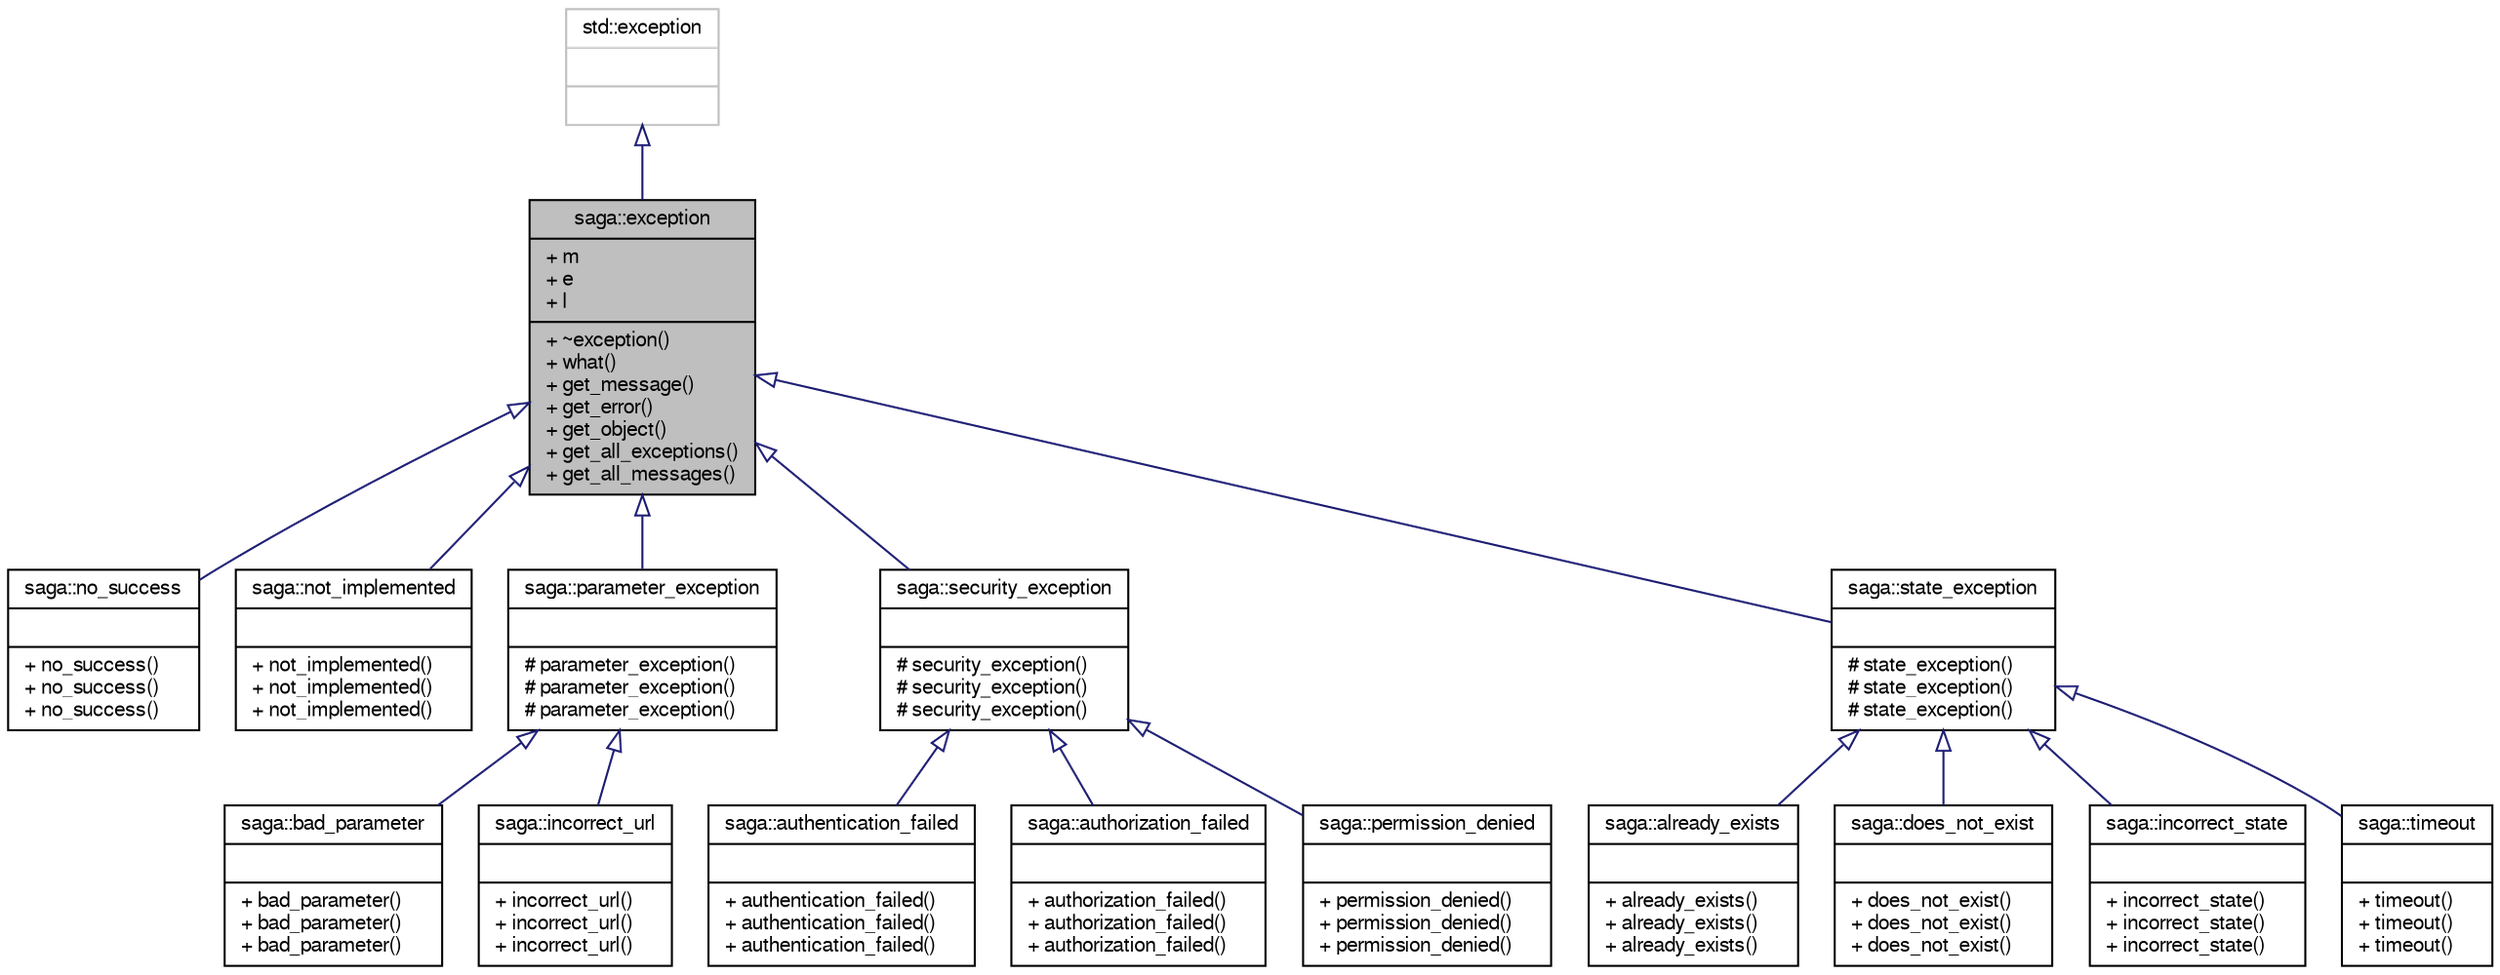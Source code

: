 digraph G
{
  bgcolor="transparent";
  edge [fontname="FreeSans",fontsize="10",labelfontname="FreeSans",labelfontsize="10"];
  node [fontname="FreeSans",fontsize="10",shape=record];
  Node1 [label="{saga::exception\n|+ m\l+ e\l+ l\l|+ ~exception()\l+ what()\l+ get_message()\l+ get_error()\l+ get_object()\l+ get_all_exceptions()\l+ get_all_messages()\l}",height=0.2,width=0.4,color="black", fillcolor="grey75", style="filled" fontcolor="black"];
  Node2 -> Node1 [dir="back",color="midnightblue",fontsize="10",style="solid",arrowtail="onormal",fontname="FreeSans"];
  Node2 [label="{std::exception\n||}",height=0.2,width=0.4,color="grey75",tooltip="STL class."];
  Node1 -> Node3 [dir="back",color="midnightblue",fontsize="10",style="solid",arrowtail="onormal",fontname="FreeSans"];
  Node3 [label="{saga::no_success\n||+ no_success()\l+ no_success()\l+ no_success()\l}",height=0.2,width=0.4,color="black",URL="$classsaga_1_1no__success.html"];
  Node1 -> Node4 [dir="back",color="midnightblue",fontsize="10",style="solid",arrowtail="onormal",fontname="FreeSans"];
  Node4 [label="{saga::not_implemented\n||+ not_implemented()\l+ not_implemented()\l+ not_implemented()\l}",height=0.2,width=0.4,color="black",URL="$classsaga_1_1not__implemented.html"];
  Node1 -> Node5 [dir="back",color="midnightblue",fontsize="10",style="solid",arrowtail="onormal",fontname="FreeSans"];
  Node5 [label="{saga::parameter_exception\n||# parameter_exception()\l# parameter_exception()\l# parameter_exception()\l}",height=0.2,width=0.4,color="black",URL="$classsaga_1_1parameter__exception.html"];
  Node5 -> Node6 [dir="back",color="midnightblue",fontsize="10",style="solid",arrowtail="onormal",fontname="FreeSans"];
  Node6 [label="{saga::bad_parameter\n||+ bad_parameter()\l+ bad_parameter()\l+ bad_parameter()\l}",height=0.2,width=0.4,color="black",URL="$classsaga_1_1bad__parameter.html"];
  Node5 -> Node7 [dir="back",color="midnightblue",fontsize="10",style="solid",arrowtail="onormal",fontname="FreeSans"];
  Node7 [label="{saga::incorrect_url\n||+ incorrect_url()\l+ incorrect_url()\l+ incorrect_url()\l}",height=0.2,width=0.4,color="black",URL="$classsaga_1_1incorrect__url.html"];
  Node1 -> Node8 [dir="back",color="midnightblue",fontsize="10",style="solid",arrowtail="onormal",fontname="FreeSans"];
  Node8 [label="{saga::security_exception\n||# security_exception()\l# security_exception()\l# security_exception()\l}",height=0.2,width=0.4,color="black",URL="$classsaga_1_1security__exception.html"];
  Node8 -> Node9 [dir="back",color="midnightblue",fontsize="10",style="solid",arrowtail="onormal",fontname="FreeSans"];
  Node9 [label="{saga::authentication_failed\n||+ authentication_failed()\l+ authentication_failed()\l+ authentication_failed()\l}",height=0.2,width=0.4,color="black",URL="$classsaga_1_1authentication__failed.html"];
  Node8 -> Node10 [dir="back",color="midnightblue",fontsize="10",style="solid",arrowtail="onormal",fontname="FreeSans"];
  Node10 [label="{saga::authorization_failed\n||+ authorization_failed()\l+ authorization_failed()\l+ authorization_failed()\l}",height=0.2,width=0.4,color="black",URL="$classsaga_1_1authorization__failed.html"];
  Node8 -> Node11 [dir="back",color="midnightblue",fontsize="10",style="solid",arrowtail="onormal",fontname="FreeSans"];
  Node11 [label="{saga::permission_denied\n||+ permission_denied()\l+ permission_denied()\l+ permission_denied()\l}",height=0.2,width=0.4,color="black",URL="$classsaga_1_1permission__denied.html"];
  Node1 -> Node12 [dir="back",color="midnightblue",fontsize="10",style="solid",arrowtail="onormal",fontname="FreeSans"];
  Node12 [label="{saga::state_exception\n||# state_exception()\l# state_exception()\l# state_exception()\l}",height=0.2,width=0.4,color="black",URL="$classsaga_1_1state__exception.html"];
  Node12 -> Node13 [dir="back",color="midnightblue",fontsize="10",style="solid",arrowtail="onormal",fontname="FreeSans"];
  Node13 [label="{saga::already_exists\n||+ already_exists()\l+ already_exists()\l+ already_exists()\l}",height=0.2,width=0.4,color="black",URL="$classsaga_1_1already__exists.html"];
  Node12 -> Node14 [dir="back",color="midnightblue",fontsize="10",style="solid",arrowtail="onormal",fontname="FreeSans"];
  Node14 [label="{saga::does_not_exist\n||+ does_not_exist()\l+ does_not_exist()\l+ does_not_exist()\l}",height=0.2,width=0.4,color="black",URL="$classsaga_1_1does__not__exist.html"];
  Node12 -> Node15 [dir="back",color="midnightblue",fontsize="10",style="solid",arrowtail="onormal",fontname="FreeSans"];
  Node15 [label="{saga::incorrect_state\n||+ incorrect_state()\l+ incorrect_state()\l+ incorrect_state()\l}",height=0.2,width=0.4,color="black",URL="$classsaga_1_1incorrect__state.html"];
  Node12 -> Node16 [dir="back",color="midnightblue",fontsize="10",style="solid",arrowtail="onormal",fontname="FreeSans"];
  Node16 [label="{saga::timeout\n||+ timeout()\l+ timeout()\l+ timeout()\l}",height=0.2,width=0.4,color="black",URL="$classsaga_1_1timeout.html"];
}
